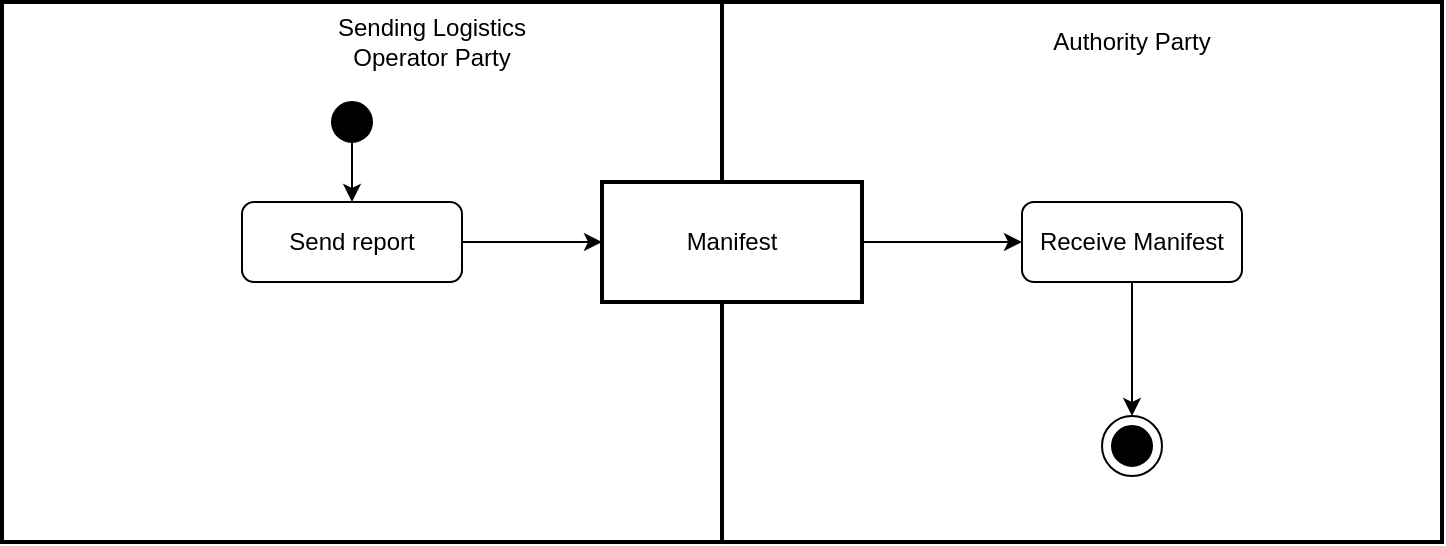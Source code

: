 <mxfile version="13.7.9" type="device"><diagram id="db2bVVfNX6kb9CV8m8sJ" name="Page-1"><mxGraphModel dx="1086" dy="966" grid="1" gridSize="10" guides="1" tooltips="1" connect="1" arrows="1" fold="1" page="1" pageScale="1" pageWidth="827" pageHeight="1169" math="0" shadow="0"><root><mxCell id="0"/><mxCell id="1" parent="0"/><mxCell id="z_Pagm8OeHW6UBPKZrJR-15" value="1" style="rounded=0;whiteSpace=wrap;html=1;strokeWidth=2;" parent="1" vertex="1"><mxGeometry x="40" y="50" width="360" height="270" as="geometry"/></mxCell><mxCell id="z_Pagm8OeHW6UBPKZrJR-16" value="" style="rounded=0;whiteSpace=wrap;html=1;strokeWidth=2;" parent="1" vertex="1"><mxGeometry x="400" y="50" width="360" height="270" as="geometry"/></mxCell><mxCell id="z_Pagm8OeHW6UBPKZrJR-26" value="" style="edgeStyle=orthogonalEdgeStyle;rounded=0;orthogonalLoop=1;jettySize=auto;html=1;entryX=0.5;entryY=0;entryDx=0;entryDy=0;" parent="1" source="z_Pagm8OeHW6UBPKZrJR-17" target="z_Pagm8OeHW6UBPKZrJR-21" edge="1"><mxGeometry relative="1" as="geometry"><mxPoint x="215" y="200" as="targetPoint"/></mxGeometry></mxCell><mxCell id="z_Pagm8OeHW6UBPKZrJR-17" value="" style="ellipse;whiteSpace=wrap;html=1;aspect=fixed;strokeWidth=1;fillColor=#000000;" parent="1" vertex="1"><mxGeometry x="205" y="100" width="20" height="20" as="geometry"/></mxCell><mxCell id="z_Pagm8OeHW6UBPKZrJR-18" value="Sending Logistics Operator Party" style="text;html=1;strokeColor=none;fillColor=none;align=center;verticalAlign=middle;whiteSpace=wrap;rounded=0;" parent="1" vertex="1"><mxGeometry x="190" y="60" width="130" height="20" as="geometry"/></mxCell><mxCell id="z_Pagm8OeHW6UBPKZrJR-19" value="Authority Party" style="text;html=1;strokeColor=none;fillColor=none;align=center;verticalAlign=middle;whiteSpace=wrap;rounded=0;" parent="1" vertex="1"><mxGeometry x="550" y="60" width="110" height="20" as="geometry"/></mxCell><mxCell id="z_Pagm8OeHW6UBPKZrJR-28" style="edgeStyle=orthogonalEdgeStyle;rounded=0;orthogonalLoop=1;jettySize=auto;html=1;entryX=0;entryY=0.5;entryDx=0;entryDy=0;" parent="1" source="z_Pagm8OeHW6UBPKZrJR-21" target="z_Pagm8OeHW6UBPKZrJR-22" edge="1"><mxGeometry relative="1" as="geometry"/></mxCell><mxCell id="z_Pagm8OeHW6UBPKZrJR-21" value="Send report" style="rounded=1;whiteSpace=wrap;html=1;strokeWidth=1;fillColor=#FFFFFF;" parent="1" vertex="1"><mxGeometry x="160" y="150" width="110" height="40" as="geometry"/></mxCell><mxCell id="z_Pagm8OeHW6UBPKZrJR-31" style="edgeStyle=orthogonalEdgeStyle;rounded=0;orthogonalLoop=1;jettySize=auto;html=1;entryX=0;entryY=0.5;entryDx=0;entryDy=0;" parent="1" source="z_Pagm8OeHW6UBPKZrJR-22" target="z_Pagm8OeHW6UBPKZrJR-29" edge="1"><mxGeometry relative="1" as="geometry"/></mxCell><mxCell id="z_Pagm8OeHW6UBPKZrJR-22" value="Manifest" style="rounded=0;whiteSpace=wrap;html=1;strokeWidth=2;fillColor=#FFFFFF;" parent="1" vertex="1"><mxGeometry x="340" y="140" width="130" height="60" as="geometry"/></mxCell><mxCell id="z_Pagm8OeHW6UBPKZrJR-62" style="edgeStyle=orthogonalEdgeStyle;rounded=0;orthogonalLoop=1;jettySize=auto;html=1;entryX=0.5;entryY=0;entryDx=0;entryDy=0;" parent="1" source="z_Pagm8OeHW6UBPKZrJR-29" target="z_Pagm8OeHW6UBPKZrJR-47" edge="1"><mxGeometry relative="1" as="geometry"/></mxCell><mxCell id="z_Pagm8OeHW6UBPKZrJR-29" value="Receive Manifest" style="rounded=1;whiteSpace=wrap;html=1;strokeWidth=1;fillColor=#FFFFFF;" parent="1" vertex="1"><mxGeometry x="550" y="150" width="110" height="40" as="geometry"/></mxCell><mxCell id="z_Pagm8OeHW6UBPKZrJR-47" value="" style="ellipse;whiteSpace=wrap;html=1;aspect=fixed;strokeWidth=1;fillColor=#FFFFFF;" parent="1" vertex="1"><mxGeometry x="590" y="257" width="30" height="30" as="geometry"/></mxCell><mxCell id="z_Pagm8OeHW6UBPKZrJR-48" value="" style="ellipse;whiteSpace=wrap;html=1;aspect=fixed;strokeWidth=1;fillColor=#000000;" parent="1" vertex="1"><mxGeometry x="595" y="262" width="20" height="20" as="geometry"/></mxCell></root></mxGraphModel></diagram></mxfile>